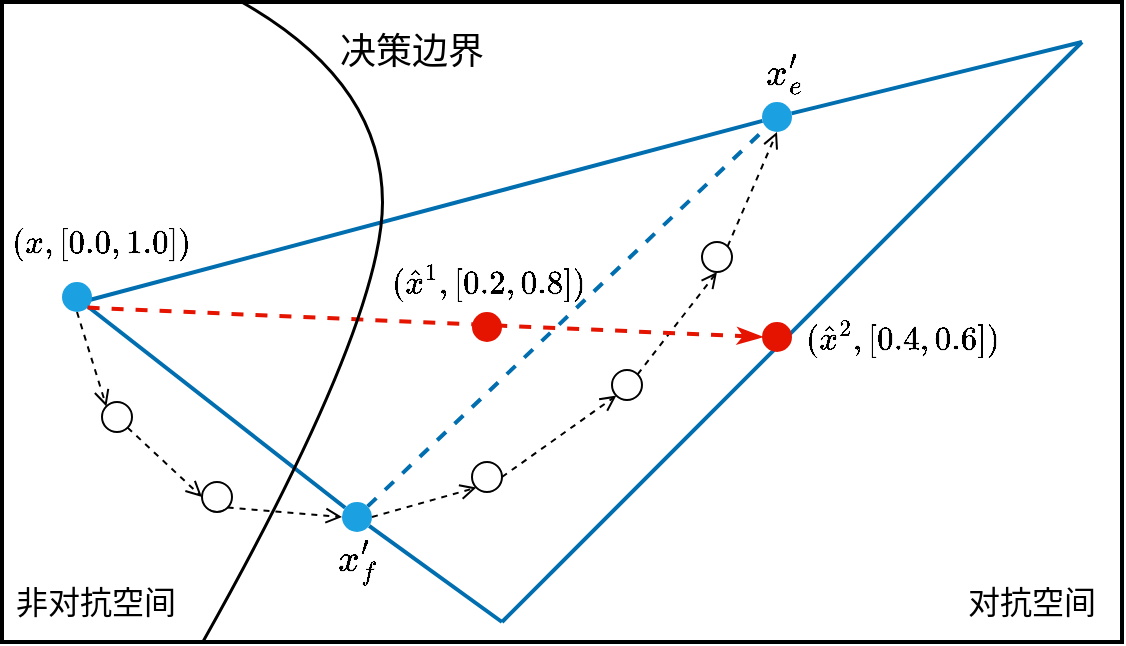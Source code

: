 <mxfile version="21.2.9" type="github">
  <diagram name="第 1 页" id="B0gB5dIka9__ElJ5al84">
    <mxGraphModel dx="928" dy="579" grid="1" gridSize="10" guides="1" tooltips="1" connect="1" arrows="1" fold="1" page="1" pageScale="1" pageWidth="827" pageHeight="1169" math="1" shadow="0">
      <root>
        <mxCell id="0" />
        <mxCell id="1" parent="0" />
        <mxCell id="HafAveEIwf4CpFcZK94u-2" value="" style="rounded=0;whiteSpace=wrap;html=1;fillColor=none;strokeWidth=2;" vertex="1" parent="1">
          <mxGeometry x="120" y="40" width="560" height="320" as="geometry" />
        </mxCell>
        <mxCell id="HafAveEIwf4CpFcZK94u-5" value="" style="endArrow=none;html=1;rounded=0;strokeWidth=2;fillColor=#1ba1e2;strokeColor=#006EAF;" edge="1" parent="1">
          <mxGeometry width="50" height="50" relative="1" as="geometry">
            <mxPoint x="370" y="350" as="sourcePoint" />
            <mxPoint x="660" y="60" as="targetPoint" />
          </mxGeometry>
        </mxCell>
        <mxCell id="HafAveEIwf4CpFcZK94u-7" value="" style="endArrow=none;html=1;rounded=0;strokeWidth=2;fillColor=#1ba1e2;strokeColor=#006EAF;" edge="1" parent="1" source="HafAveEIwf4CpFcZK94u-17">
          <mxGeometry width="50" height="50" relative="1" as="geometry">
            <mxPoint x="160" y="190" as="sourcePoint" />
            <mxPoint x="370" y="350" as="targetPoint" />
          </mxGeometry>
        </mxCell>
        <mxCell id="HafAveEIwf4CpFcZK94u-11" value="" style="endArrow=none;html=1;rounded=0;strokeWidth=2;fillColor=#1ba1e2;strokeColor=#006EAF;" edge="1" parent="1" source="HafAveEIwf4CpFcZK94u-37">
          <mxGeometry width="50" height="50" relative="1" as="geometry">
            <mxPoint x="160" y="190" as="sourcePoint" />
            <mxPoint x="660" y="60" as="targetPoint" />
          </mxGeometry>
        </mxCell>
        <mxCell id="HafAveEIwf4CpFcZK94u-18" value="" style="endArrow=none;html=1;rounded=0;strokeWidth=2;fillColor=#1ba1e2;strokeColor=#006EAF;" edge="1" parent="1" target="HafAveEIwf4CpFcZK94u-17">
          <mxGeometry width="50" height="50" relative="1" as="geometry">
            <mxPoint x="160" y="190" as="sourcePoint" />
            <mxPoint x="370" y="350" as="targetPoint" />
          </mxGeometry>
        </mxCell>
        <mxCell id="HafAveEIwf4CpFcZK94u-17" value="" style="ellipse;whiteSpace=wrap;html=1;aspect=fixed;fillColor=#1ba1e2;fontColor=#ffffff;strokeColor=none;" vertex="1" parent="1">
          <mxGeometry x="290" y="290" width="15" height="15" as="geometry" />
        </mxCell>
        <mxCell id="HafAveEIwf4CpFcZK94u-22" value="" style="ellipse;whiteSpace=wrap;html=1;aspect=fixed;fillColor=none;fontColor=#ffffff;strokeColor=#000000;" vertex="1" parent="1">
          <mxGeometry x="170" y="240" width="15" height="15" as="geometry" />
        </mxCell>
        <mxCell id="HafAveEIwf4CpFcZK94u-23" value="" style="ellipse;whiteSpace=wrap;html=1;aspect=fixed;fillColor=none;fontColor=#ffffff;strokeColor=#000000;" vertex="1" parent="1">
          <mxGeometry x="220" y="280" width="15" height="15" as="geometry" />
        </mxCell>
        <mxCell id="HafAveEIwf4CpFcZK94u-24" value="" style="ellipse;whiteSpace=wrap;html=1;aspect=fixed;fillColor=none;fontColor=#ffffff;strokeColor=#000000;" vertex="1" parent="1">
          <mxGeometry x="355" y="270" width="15" height="15" as="geometry" />
        </mxCell>
        <mxCell id="HafAveEIwf4CpFcZK94u-26" value="" style="ellipse;whiteSpace=wrap;html=1;aspect=fixed;fillColor=none;fontColor=#ffffff;strokeColor=#000000;" vertex="1" parent="1">
          <mxGeometry x="425" y="224" width="15" height="15" as="geometry" />
        </mxCell>
        <mxCell id="HafAveEIwf4CpFcZK94u-27" value="" style="ellipse;whiteSpace=wrap;html=1;aspect=fixed;fillColor=none;fontColor=#ffffff;strokeColor=#000000;" vertex="1" parent="1">
          <mxGeometry x="470" y="160" width="15" height="15" as="geometry" />
        </mxCell>
        <mxCell id="HafAveEIwf4CpFcZK94u-28" value="" style="endArrow=open;html=1;rounded=0;dashed=1;endFill=0;exitX=0.5;exitY=1;exitDx=0;exitDy=0;entryX=0;entryY=0;entryDx=0;entryDy=0;" edge="1" parent="1" source="HafAveEIwf4CpFcZK94u-43" target="HafAveEIwf4CpFcZK94u-22">
          <mxGeometry width="50" height="50" relative="1" as="geometry">
            <mxPoint x="157.5" y="195" as="sourcePoint" />
            <mxPoint x="140" y="253" as="targetPoint" />
          </mxGeometry>
        </mxCell>
        <mxCell id="HafAveEIwf4CpFcZK94u-30" value="" style="endArrow=open;html=1;rounded=0;dashed=1;endFill=0;exitX=1;exitY=1;exitDx=0;exitDy=0;entryX=0;entryY=0.5;entryDx=0;entryDy=0;" edge="1" parent="1" source="HafAveEIwf4CpFcZK94u-22" target="HafAveEIwf4CpFcZK94u-23">
          <mxGeometry width="50" height="50" relative="1" as="geometry">
            <mxPoint x="171" y="273" as="sourcePoint" />
            <mxPoint x="192" y="322" as="targetPoint" />
          </mxGeometry>
        </mxCell>
        <mxCell id="HafAveEIwf4CpFcZK94u-32" value="" style="endArrow=open;html=1;rounded=0;dashed=1;endFill=0;exitX=1;exitY=1;exitDx=0;exitDy=0;entryX=0;entryY=0.5;entryDx=0;entryDy=0;" edge="1" parent="1" source="HafAveEIwf4CpFcZK94u-23" target="HafAveEIwf4CpFcZK94u-17">
          <mxGeometry width="50" height="50" relative="1" as="geometry">
            <mxPoint x="231" y="305" as="sourcePoint" />
            <mxPoint x="273" y="339" as="targetPoint" />
          </mxGeometry>
        </mxCell>
        <mxCell id="HafAveEIwf4CpFcZK94u-33" value="" style="endArrow=open;html=1;rounded=0;dashed=1;endFill=0;exitX=1;exitY=0.5;exitDx=0;exitDy=0;entryX=0;entryY=1;entryDx=0;entryDy=0;" edge="1" parent="1" source="HafAveEIwf4CpFcZK94u-17" target="HafAveEIwf4CpFcZK94u-24">
          <mxGeometry width="50" height="50" relative="1" as="geometry">
            <mxPoint x="280" y="239" as="sourcePoint" />
            <mxPoint x="339" y="245" as="targetPoint" />
          </mxGeometry>
        </mxCell>
        <mxCell id="HafAveEIwf4CpFcZK94u-34" value="" style="endArrow=open;html=1;rounded=0;dashed=1;endFill=0;exitX=1;exitY=0.5;exitDx=0;exitDy=0;entryX=0;entryY=1;entryDx=0;entryDy=0;" edge="1" parent="1" source="HafAveEIwf4CpFcZK94u-24" target="HafAveEIwf4CpFcZK94u-26">
          <mxGeometry width="50" height="50" relative="1" as="geometry">
            <mxPoint x="350" y="237.5" as="sourcePoint" />
            <mxPoint x="397" y="217.5" as="targetPoint" />
          </mxGeometry>
        </mxCell>
        <mxCell id="HafAveEIwf4CpFcZK94u-35" value="" style="endArrow=open;html=1;rounded=0;dashed=1;endFill=0;exitX=1;exitY=0;exitDx=0;exitDy=0;entryX=0.5;entryY=1;entryDx=0;entryDy=0;" edge="1" parent="1" source="HafAveEIwf4CpFcZK94u-26" target="HafAveEIwf4CpFcZK94u-27">
          <mxGeometry width="50" height="50" relative="1" as="geometry">
            <mxPoint x="414" y="197.5" as="sourcePoint" />
            <mxPoint x="461" y="177.5" as="targetPoint" />
          </mxGeometry>
        </mxCell>
        <mxCell id="HafAveEIwf4CpFcZK94u-38" value="" style="endArrow=none;html=1;rounded=0;strokeWidth=2;fillColor=#1ba1e2;strokeColor=#006EAF;" edge="1" parent="1" target="HafAveEIwf4CpFcZK94u-37">
          <mxGeometry width="50" height="50" relative="1" as="geometry">
            <mxPoint x="160" y="190" as="sourcePoint" />
            <mxPoint x="660" y="60" as="targetPoint" />
          </mxGeometry>
        </mxCell>
        <mxCell id="HafAveEIwf4CpFcZK94u-37" value="" style="ellipse;whiteSpace=wrap;html=1;aspect=fixed;fillColor=#1ba1e2;fontColor=#ffffff;strokeColor=none;" vertex="1" parent="1">
          <mxGeometry x="500" y="90" width="15" height="15" as="geometry" />
        </mxCell>
        <mxCell id="HafAveEIwf4CpFcZK94u-39" value="" style="endArrow=open;html=1;rounded=0;dashed=1;endFill=0;exitX=1;exitY=0;exitDx=0;exitDy=0;entryX=0.5;entryY=1;entryDx=0;entryDy=0;" edge="1" parent="1" source="HafAveEIwf4CpFcZK94u-27" target="HafAveEIwf4CpFcZK94u-37">
          <mxGeometry width="50" height="50" relative="1" as="geometry">
            <mxPoint x="500" y="160" as="sourcePoint" />
            <mxPoint x="540" y="109" as="targetPoint" />
          </mxGeometry>
        </mxCell>
        <mxCell id="HafAveEIwf4CpFcZK94u-40" value="" style="endArrow=none;html=1;rounded=0;strokeWidth=2;fillColor=#1ba1e2;strokeColor=#006EAF;dashed=1;entryX=0;entryY=1;entryDx=0;entryDy=0;exitX=1;exitY=0;exitDx=0;exitDy=0;" edge="1" parent="1" source="HafAveEIwf4CpFcZK94u-17" target="HafAveEIwf4CpFcZK94u-37">
          <mxGeometry width="50" height="50" relative="1" as="geometry">
            <mxPoint x="440" y="345" as="sourcePoint" />
            <mxPoint x="650" y="175" as="targetPoint" />
          </mxGeometry>
        </mxCell>
        <mxCell id="HafAveEIwf4CpFcZK94u-42" value="" style="ellipse;whiteSpace=wrap;html=1;aspect=fixed;fillColor=#e51400;fontColor=#ffffff;strokeColor=none;" vertex="1" parent="1">
          <mxGeometry x="500" y="200" width="15" height="15" as="geometry" />
        </mxCell>
        <mxCell id="HafAveEIwf4CpFcZK94u-43" value="" style="ellipse;whiteSpace=wrap;html=1;aspect=fixed;fillColor=#1ba1e2;fontColor=#ffffff;strokeColor=none;" vertex="1" parent="1">
          <mxGeometry x="150" y="180" width="15" height="15" as="geometry" />
        </mxCell>
        <mxCell id="HafAveEIwf4CpFcZK94u-44" value="" style="endArrow=classicThin;html=1;rounded=0;fillColor=#e51400;strokeColor=#E51400;strokeWidth=2;dashed=1;exitX=1;exitY=1;exitDx=0;exitDy=0;entryX=0;entryY=0.5;entryDx=0;entryDy=0;endFill=1;" edge="1" parent="1" source="HafAveEIwf4CpFcZK94u-43" target="HafAveEIwf4CpFcZK94u-42">
          <mxGeometry width="50" height="50" relative="1" as="geometry">
            <mxPoint x="650" y="270" as="sourcePoint" />
            <mxPoint x="700" y="220" as="targetPoint" />
          </mxGeometry>
        </mxCell>
        <mxCell id="HafAveEIwf4CpFcZK94u-46" value="" style="ellipse;whiteSpace=wrap;html=1;aspect=fixed;fillColor=#e51400;fontColor=#ffffff;strokeColor=none;" vertex="1" parent="1">
          <mxGeometry x="355" y="195" width="15" height="15" as="geometry" />
        </mxCell>
        <mxCell id="HafAveEIwf4CpFcZK94u-49" value="&lt;font style=&quot;font-size: 14px;&quot;&gt;$$(\hat{x}^1, [0.2, 0.8])$$&lt;/font&gt;" style="text;html=1;strokeColor=none;fillColor=none;align=center;verticalAlign=middle;whiteSpace=wrap;rounded=0;" vertex="1" parent="1">
          <mxGeometry x="322.5" y="170" width="80" height="20" as="geometry" />
        </mxCell>
        <mxCell id="HafAveEIwf4CpFcZK94u-50" value="&lt;font style=&quot;font-size: 14px;&quot;&gt;$$(\hat{x}^2, [0.4, 0.6])$$&lt;/font&gt;" style="text;html=1;strokeColor=none;fillColor=none;align=center;verticalAlign=middle;whiteSpace=wrap;rounded=0;" vertex="1" parent="1">
          <mxGeometry x="530" y="200" width="80" height="15" as="geometry" />
        </mxCell>
        <mxCell id="HafAveEIwf4CpFcZK94u-51" value="&lt;font style=&quot;font-size: 14px;&quot;&gt;$$(x, [0.0, 1.0])$$&lt;/font&gt;" style="text;html=1;strokeColor=none;fillColor=none;align=center;verticalAlign=middle;whiteSpace=wrap;rounded=0;" vertex="1" parent="1">
          <mxGeometry x="130" y="151" width="80" height="19" as="geometry" />
        </mxCell>
        <mxCell id="HafAveEIwf4CpFcZK94u-52" value="&lt;font style=&quot;font-size: 16px;&quot;&gt;$$x^{\prime}_f$$&lt;/font&gt;" style="text;html=1;strokeColor=none;fillColor=none;align=center;verticalAlign=middle;whiteSpace=wrap;rounded=0;" vertex="1" parent="1">
          <mxGeometry x="285" y="310" width="25" height="20" as="geometry" />
        </mxCell>
        <mxCell id="HafAveEIwf4CpFcZK94u-53" value="&lt;font style=&quot;font-size: 16px;&quot;&gt;$$x^{\prime}_e$$&lt;/font&gt;" style="text;html=1;strokeColor=none;fillColor=none;align=center;verticalAlign=middle;whiteSpace=wrap;rounded=0;" vertex="1" parent="1">
          <mxGeometry x="499" y="66" width="25" height="20" as="geometry" />
        </mxCell>
        <mxCell id="HafAveEIwf4CpFcZK94u-58" value="" style="endArrow=none;html=1;strokeWidth=1.5;curved=1;" edge="1" parent="1">
          <mxGeometry width="50" height="50" relative="1" as="geometry">
            <mxPoint x="220" y="360" as="sourcePoint" />
            <mxPoint x="240" y="40" as="targetPoint" />
            <Array as="points">
              <mxPoint x="310" y="200" />
              <mxPoint x="310" y="80" />
            </Array>
          </mxGeometry>
        </mxCell>
        <mxCell id="HafAveEIwf4CpFcZK94u-60" value="&lt;font style=&quot;font-size: 18px;&quot;&gt;决策边界&lt;/font&gt;" style="text;html=1;strokeColor=none;fillColor=none;align=center;verticalAlign=middle;whiteSpace=wrap;rounded=0;" vertex="1" parent="1">
          <mxGeometry x="285" y="50" width="80" height="30" as="geometry" />
        </mxCell>
        <mxCell id="HafAveEIwf4CpFcZK94u-61" value="&lt;font style=&quot;font-size: 16px;&quot;&gt;对抗空间&lt;/font&gt;" style="text;html=1;strokeColor=none;fillColor=none;align=center;verticalAlign=middle;whiteSpace=wrap;rounded=0;" vertex="1" parent="1">
          <mxGeometry x="600" y="330" width="70" height="20" as="geometry" />
        </mxCell>
        <mxCell id="HafAveEIwf4CpFcZK94u-62" value="&lt;font style=&quot;font-size: 16px;&quot;&gt;非对抗空间&lt;/font&gt;" style="text;html=1;strokeColor=none;fillColor=none;align=center;verticalAlign=middle;whiteSpace=wrap;rounded=0;" vertex="1" parent="1">
          <mxGeometry x="122.5" y="330" width="87.5" height="20" as="geometry" />
        </mxCell>
      </root>
    </mxGraphModel>
  </diagram>
</mxfile>
